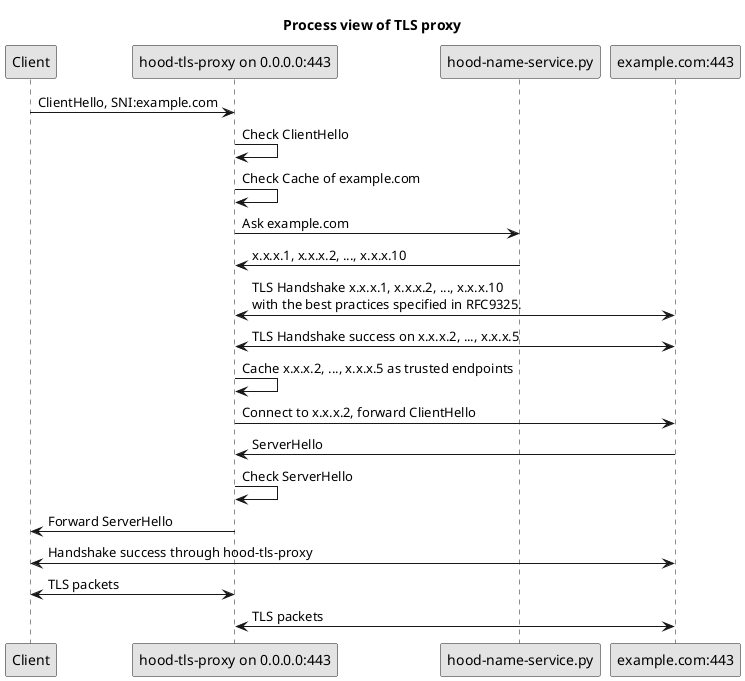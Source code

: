 @startuml

skinparam monochrome true
skinparam shadowing false
skinparam defaultFontName Arial
skinparam componentStyle rectangle

title Process view of TLS proxy

participant "Client" as CLIENT
participant "hood-tls-proxy on 0.0.0.0:443" as HOODTLS
participant "hood-name-service.py" as HOODNAME
participant "example.com:443" as HTTP

CLIENT -> HOODTLS: ClientHello, SNI:example.com
HOODTLS -> HOODTLS: Check ClientHello
HOODTLS -> HOODTLS: Check Cache of example.com
HOODTLS -> HOODNAME: Ask example.com
HOODNAME -> HOODTLS: x.x.x.1, x.x.x.2, ..., x.x.x.10
HOODTLS <-> HTTP: TLS Handshake x.x.x.1, x.x.x.2, ..., x.x.x.10\nwith the best practices specified in RFC9325.
HOODTLS <-> HTTP: TLS Handshake success on x.x.x.2, ..., x.x.x.5
HOODTLS -> HOODTLS: Cache x.x.x.2, ..., x.x.x.5 as trusted endpoints
HOODTLS -> HTTP: Connect to x.x.x.2, forward ClientHello
HOODTLS <- HTTP: ServerHello
HOODTLS -> HOODTLS: Check ServerHello
HOODTLS -> CLIENT: Forward ServerHello
CLIENT <-> HTTP: Handshake success through hood-tls-proxy
HOODTLS <-> CLIENT: TLS packets
HOODTLS <-> HTTP: TLS packets


@enduml
